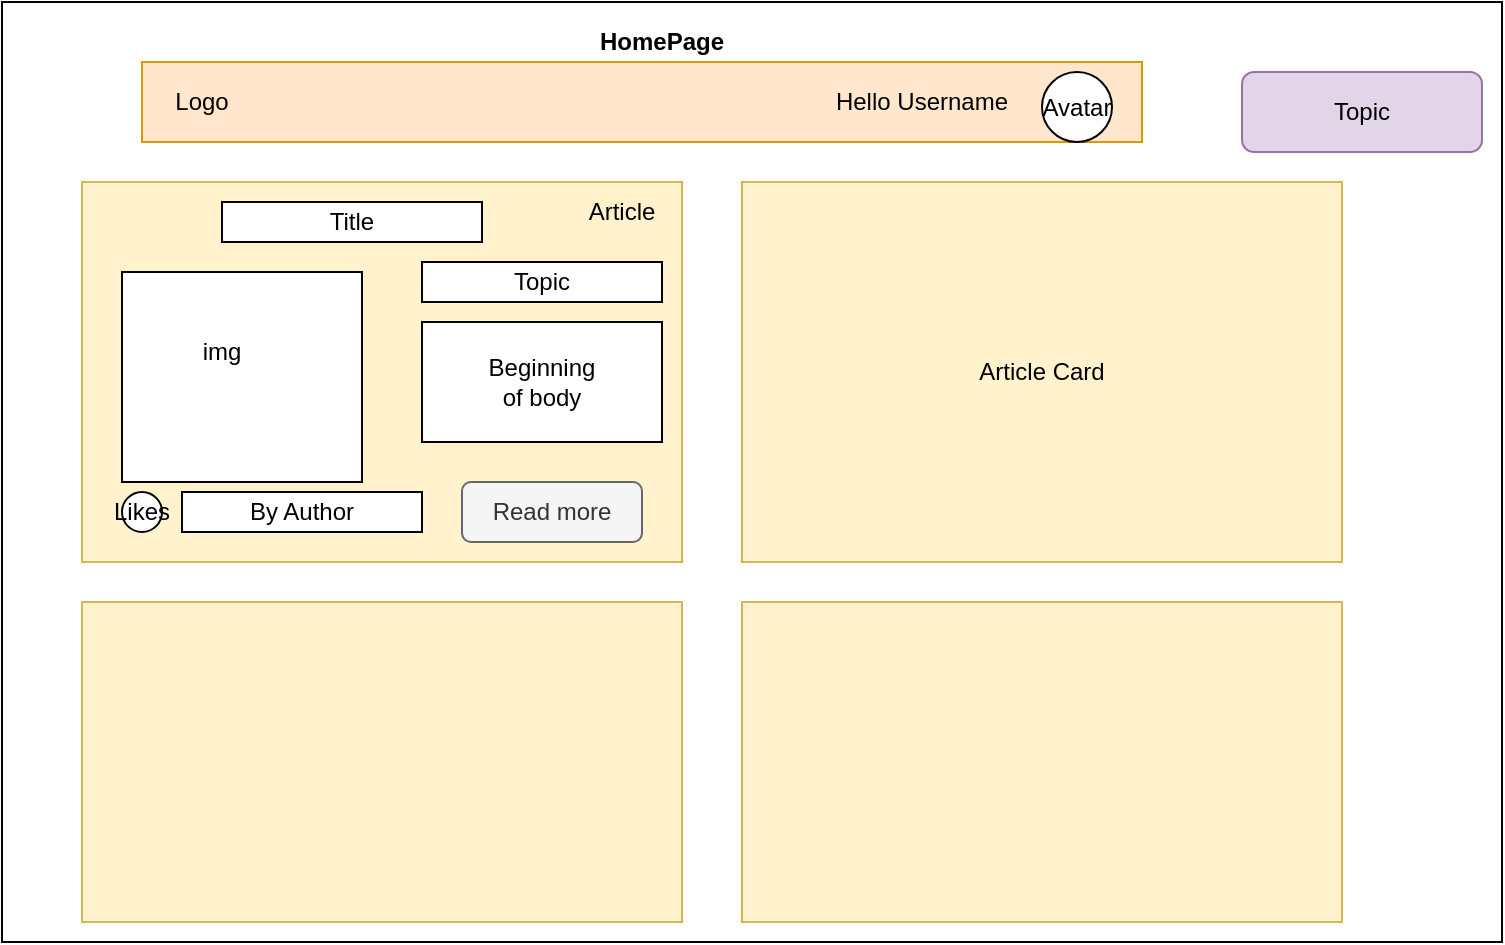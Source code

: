 <mxfile>
    <diagram id="8UOXYUNGShQn5F5PVO0C" name="HomePage">
        <mxGraphModel dx="740" dy="494" grid="1" gridSize="10" guides="1" tooltips="1" connect="1" arrows="1" fold="1" page="1" pageScale="1" pageWidth="827" pageHeight="1169" math="0" shadow="0">
            <root>
                <mxCell id="0"/>
                <mxCell id="1" parent="0"/>
                <mxCell id="uUE5JJlgW-4ZyO-0zUKn-2" value="" style="rounded=0;whiteSpace=wrap;html=1;" vertex="1" parent="1">
                    <mxGeometry x="30" y="40" width="750" height="470" as="geometry"/>
                </mxCell>
                <mxCell id="MR5lx4OFCds-nwXaXjjK-2" value="HomePage" style="text;strokeColor=none;align=center;fillColor=none;html=1;verticalAlign=middle;whiteSpace=wrap;rounded=0;fontStyle=1" vertex="1" parent="1">
                    <mxGeometry x="270" y="40" width="180" height="40" as="geometry"/>
                </mxCell>
                <mxCell id="MR5lx4OFCds-nwXaXjjK-3" value="" style="rounded=0;whiteSpace=wrap;html=1;fillColor=#fff2cc;strokeColor=#d6b656;" vertex="1" parent="1">
                    <mxGeometry x="70" y="130" width="300" height="190" as="geometry"/>
                </mxCell>
                <mxCell id="MR5lx4OFCds-nwXaXjjK-4" value="Article" style="text;strokeColor=none;align=center;fillColor=none;html=1;verticalAlign=middle;whiteSpace=wrap;rounded=0;" vertex="1" parent="1">
                    <mxGeometry x="310" y="130" width="60" height="30" as="geometry"/>
                </mxCell>
                <mxCell id="MR5lx4OFCds-nwXaXjjK-5" value="" style="rounded=0;whiteSpace=wrap;html=1;" vertex="1" parent="1">
                    <mxGeometry x="90" y="175" width="120" height="105" as="geometry"/>
                </mxCell>
                <mxCell id="MR5lx4OFCds-nwXaXjjK-7" value="Title" style="rounded=0;whiteSpace=wrap;html=1;" vertex="1" parent="1">
                    <mxGeometry x="140" y="140" width="130" height="20" as="geometry"/>
                </mxCell>
                <mxCell id="MR5lx4OFCds-nwXaXjjK-8" value="" style="rounded=0;whiteSpace=wrap;html=1;" vertex="1" parent="1">
                    <mxGeometry x="240" y="170" width="120" height="20" as="geometry"/>
                </mxCell>
                <mxCell id="MR5lx4OFCds-nwXaXjjK-9" value="Topic" style="text;strokeColor=none;align=center;fillColor=none;html=1;verticalAlign=middle;whiteSpace=wrap;rounded=0;" vertex="1" parent="1">
                    <mxGeometry x="270" y="165" width="60" height="30" as="geometry"/>
                </mxCell>
                <mxCell id="MR5lx4OFCds-nwXaXjjK-10" value="" style="rounded=0;whiteSpace=wrap;html=1;" vertex="1" parent="1">
                    <mxGeometry x="240" y="200" width="120" height="60" as="geometry"/>
                </mxCell>
                <mxCell id="MR5lx4OFCds-nwXaXjjK-11" value="Beginning of body" style="text;strokeColor=none;align=center;fillColor=none;html=1;verticalAlign=middle;whiteSpace=wrap;rounded=0;" vertex="1" parent="1">
                    <mxGeometry x="270" y="215" width="60" height="30" as="geometry"/>
                </mxCell>
                <mxCell id="MR5lx4OFCds-nwXaXjjK-12" value="By Author" style="rounded=0;whiteSpace=wrap;html=1;" vertex="1" parent="1">
                    <mxGeometry x="120" y="285" width="120" height="20" as="geometry"/>
                </mxCell>
                <mxCell id="MR5lx4OFCds-nwXaXjjK-14" value="img" style="text;strokeColor=none;align=center;fillColor=none;html=1;verticalAlign=middle;whiteSpace=wrap;rounded=0;" vertex="1" parent="1">
                    <mxGeometry x="110" y="200" width="60" height="30" as="geometry"/>
                </mxCell>
                <mxCell id="MR5lx4OFCds-nwXaXjjK-15" value="" style="ellipse;whiteSpace=wrap;html=1;aspect=fixed;" vertex="1" parent="1">
                    <mxGeometry x="90" y="285" width="20" height="20" as="geometry"/>
                </mxCell>
                <mxCell id="MR5lx4OFCds-nwXaXjjK-16" value="Likes" style="text;strokeColor=none;align=center;fillColor=none;html=1;verticalAlign=middle;whiteSpace=wrap;rounded=0;" vertex="1" parent="1">
                    <mxGeometry x="70" y="280" width="60" height="30" as="geometry"/>
                </mxCell>
                <mxCell id="MR5lx4OFCds-nwXaXjjK-21" value="" style="rounded=0;whiteSpace=wrap;html=1;fillColor=#ffe6cc;strokeColor=#d79b00;" vertex="1" parent="1">
                    <mxGeometry x="100" y="70" width="500" height="40" as="geometry"/>
                </mxCell>
                <mxCell id="MR5lx4OFCds-nwXaXjjK-22" value="Logo" style="text;strokeColor=none;align=center;fillColor=none;html=1;verticalAlign=middle;whiteSpace=wrap;rounded=0;" vertex="1" parent="1">
                    <mxGeometry x="100" y="75" width="60" height="30" as="geometry"/>
                </mxCell>
                <mxCell id="MR5lx4OFCds-nwXaXjjK-23" value="Hello Username" style="text;strokeColor=none;align=center;fillColor=none;html=1;verticalAlign=middle;whiteSpace=wrap;rounded=0;" vertex="1" parent="1">
                    <mxGeometry x="440" y="75" width="100" height="30" as="geometry"/>
                </mxCell>
                <mxCell id="MR5lx4OFCds-nwXaXjjK-24" value="Avatar" style="ellipse;whiteSpace=wrap;html=1;aspect=fixed;" vertex="1" parent="1">
                    <mxGeometry x="550" y="75" width="35" height="35" as="geometry"/>
                </mxCell>
                <mxCell id="MR5lx4OFCds-nwXaXjjK-26" value="Article Card" style="rounded=0;whiteSpace=wrap;html=1;fillColor=#fff2cc;strokeColor=#d6b656;" vertex="1" parent="1">
                    <mxGeometry x="400" y="130" width="300" height="190" as="geometry"/>
                </mxCell>
                <mxCell id="MR5lx4OFCds-nwXaXjjK-27" value="" style="rounded=0;whiteSpace=wrap;html=1;fillColor=#fff2cc;strokeColor=#d6b656;" vertex="1" parent="1">
                    <mxGeometry x="70" y="340" width="300" height="160" as="geometry"/>
                </mxCell>
                <mxCell id="MR5lx4OFCds-nwXaXjjK-28" value="" style="rounded=0;whiteSpace=wrap;html=1;fillColor=#fff2cc;strokeColor=#d6b656;" vertex="1" parent="1">
                    <mxGeometry x="400" y="340" width="300" height="160" as="geometry"/>
                </mxCell>
                <mxCell id="6ii0aDlblkRQ85uHjoCQ-1" value="Read more" style="rounded=1;whiteSpace=wrap;html=1;fillColor=#f5f5f5;fontColor=#333333;strokeColor=#666666;" vertex="1" parent="1">
                    <mxGeometry x="260" y="280" width="90" height="30" as="geometry"/>
                </mxCell>
                <mxCell id="qBpq-GOguisL4oeNRYpV-1" value="Topic" style="rounded=1;whiteSpace=wrap;html=1;fillColor=#e1d5e7;strokeColor=#9673a6;" vertex="1" parent="1">
                    <mxGeometry x="650" y="75" width="120" height="40" as="geometry"/>
                </mxCell>
            </root>
        </mxGraphModel>
    </diagram>
    <diagram id="mjdlyuhSgrOu2dqYLLQZ" name="ArticlePage">
        <mxGraphModel dx="740" dy="494" grid="1" gridSize="10" guides="1" tooltips="1" connect="1" arrows="1" fold="1" page="1" pageScale="1" pageWidth="827" pageHeight="1169" math="0" shadow="0">
            <root>
                <mxCell id="0"/>
                <mxCell id="1" parent="0"/>
                <mxCell id="IMtktbWZyejJcKF7y1U7-2" value="" style="rounded=0;whiteSpace=wrap;html=1;" vertex="1" parent="1">
                    <mxGeometry x="50" y="80" width="650" height="460" as="geometry"/>
                </mxCell>
                <mxCell id="IMtktbWZyejJcKF7y1U7-3" value="" style="rounded=0;whiteSpace=wrap;html=1;fillColor=#ffe6cc;strokeColor=#d79b00;" vertex="1" parent="1">
                    <mxGeometry x="90" y="110" width="570" height="40" as="geometry"/>
                </mxCell>
                <mxCell id="VNMf0DFd1eAJipuaqKd8-1" value="ArticlePage" style="text;strokeColor=none;align=center;fillColor=none;html=1;verticalAlign=middle;whiteSpace=wrap;rounded=0;fontStyle=1" vertex="1" parent="1">
                    <mxGeometry x="330" y="80" width="60" height="30" as="geometry"/>
                </mxCell>
                <mxCell id="VNMf0DFd1eAJipuaqKd8-2" value="Logo" style="text;strokeColor=none;align=center;fillColor=none;html=1;verticalAlign=middle;whiteSpace=wrap;rounded=0;" vertex="1" parent="1">
                    <mxGeometry x="90" y="115" width="60" height="30" as="geometry"/>
                </mxCell>
                <mxCell id="VNMf0DFd1eAJipuaqKd8-3" value="Hello UserName" style="text;align=center;html=1;verticalAlign=middle;whiteSpace=wrap;rounded=0;" vertex="1" parent="1">
                    <mxGeometry x="500" y="115" width="110" height="30" as="geometry"/>
                </mxCell>
                <mxCell id="SiQM7hHgy7Rx91xLfZuD-1" value="" style="rounded=0;whiteSpace=wrap;html=1;fillColor=#fff2cc;strokeColor=#d6b656;" vertex="1" parent="1">
                    <mxGeometry x="105" y="160" width="535" height="370" as="geometry"/>
                </mxCell>
                <mxCell id="SiQM7hHgy7Rx91xLfZuD-2" value="Title" style="text;strokeColor=none;align=center;fillColor=none;html=1;verticalAlign=middle;whiteSpace=wrap;rounded=0;fontStyle=1" vertex="1" parent="1">
                    <mxGeometry x="320" y="170" width="100" height="30" as="geometry"/>
                </mxCell>
                <mxCell id="SiQM7hHgy7Rx91xLfZuD-3" value="" style="rounded=0;whiteSpace=wrap;html=1;" vertex="1" parent="1">
                    <mxGeometry x="160" y="200" width="160" height="90" as="geometry"/>
                </mxCell>
                <mxCell id="SiQM7hHgy7Rx91xLfZuD-4" value="Img" style="text;strokeColor=none;align=center;fillColor=none;html=1;verticalAlign=middle;whiteSpace=wrap;rounded=0;" vertex="1" parent="1">
                    <mxGeometry x="200" y="220" width="60" height="30" as="geometry"/>
                </mxCell>
                <mxCell id="SiQM7hHgy7Rx91xLfZuD-5" value="Topic" style="text;strokeColor=none;align=center;fillColor=none;html=1;verticalAlign=middle;whiteSpace=wrap;rounded=0;" vertex="1" parent="1">
                    <mxGeometry x="390" y="200" width="100" height="30" as="geometry"/>
                </mxCell>
                <mxCell id="SiQM7hHgy7Rx91xLfZuD-6" value="Author" style="text;strokeColor=none;align=center;fillColor=none;html=1;verticalAlign=middle;whiteSpace=wrap;rounded=0;" vertex="1" parent="1">
                    <mxGeometry x="414" y="220" width="60" height="30" as="geometry"/>
                </mxCell>
                <mxCell id="SiQM7hHgy7Rx91xLfZuD-7" value="Created at" style="text;strokeColor=none;align=center;fillColor=none;html=1;verticalAlign=middle;whiteSpace=wrap;rounded=0;" vertex="1" parent="1">
                    <mxGeometry x="414" y="250" width="60" height="30" as="geometry"/>
                </mxCell>
                <mxCell id="SiQM7hHgy7Rx91xLfZuD-9" value="" style="rounded=0;whiteSpace=wrap;html=1;" vertex="1" parent="1">
                    <mxGeometry x="160" y="300" width="430" height="140" as="geometry"/>
                </mxCell>
                <mxCell id="SiQM7hHgy7Rx91xLfZuD-10" value="Body" style="text;strokeColor=none;align=center;fillColor=none;html=1;verticalAlign=middle;whiteSpace=wrap;rounded=0;" vertex="1" parent="1">
                    <mxGeometry x="330" y="350" width="60" height="30" as="geometry"/>
                </mxCell>
                <mxCell id="z-dRZaWc9e4qE3WluBcY-1" value="" style="rounded=1;whiteSpace=wrap;html=1;fillColor=#f5f5f5;strokeColor=#666666;fontColor=#333333;" vertex="1" parent="1">
                    <mxGeometry x="290" y="460" width="160" height="40" as="geometry"/>
                </mxCell>
                <mxCell id="z-dRZaWc9e4qE3WluBcY-2" value="Comment here" style="text;html=1;align=center;verticalAlign=middle;whiteSpace=wrap;rounded=0;" vertex="1" parent="1">
                    <mxGeometry x="327.5" y="465" width="90" height="30" as="geometry"/>
                </mxCell>
                <mxCell id="i-agJsrF-YdKA_HTxRyC-1" value="Avatar" style="ellipse;whiteSpace=wrap;html=1;aspect=fixed;" vertex="1" parent="1">
                    <mxGeometry x="620" y="115" width="35" height="35" as="geometry"/>
                </mxCell>
                <mxCell id="jbgIY3UEhPEeUOWM3OWt-1" value="Likes" style="ellipse;whiteSpace=wrap;html=1;aspect=fixed;" vertex="1" parent="1">
                    <mxGeometry x="160" y="450" width="40" height="40" as="geometry"/>
                </mxCell>
            </root>
        </mxGraphModel>
    </diagram>
    <diagram id="KEJzRScnW-QPipatxaSB" name="Comments">
        <mxGraphModel dx="740" dy="494" grid="1" gridSize="10" guides="1" tooltips="1" connect="1" arrows="1" fold="1" page="1" pageScale="1" pageWidth="827" pageHeight="1169" math="0" shadow="0">
            <root>
                <mxCell id="0"/>
                <mxCell id="1" parent="0"/>
                <mxCell id="aG2ylS2wnXqwGDIuWcOW-1" value="" style="rounded=0;whiteSpace=wrap;html=1;fillColor=#fff2cc;strokeColor=#d6b656;" vertex="1" parent="1">
                    <mxGeometry x="20" y="10" width="730" height="480" as="geometry"/>
                </mxCell>
                <mxCell id="aG2ylS2wnXqwGDIuWcOW-2" value="CommentsPage" style="text;html=1;align=center;verticalAlign=middle;whiteSpace=wrap;rounded=0;fontStyle=1" vertex="1" parent="1">
                    <mxGeometry x="310" y="10" width="120" height="30" as="geometry"/>
                </mxCell>
                <mxCell id="Ek9GRP6qsRVpDP1iKHzr-1" value="" style="rounded=0;whiteSpace=wrap;html=1;" vertex="1" parent="1">
                    <mxGeometry x="110" y="100" width="350" height="60" as="geometry"/>
                </mxCell>
                <mxCell id="Ek9GRP6qsRVpDP1iKHzr-2" value="" style="rounded=0;whiteSpace=wrap;html=1;" vertex="1" parent="1">
                    <mxGeometry x="110" y="180" width="350" height="60" as="geometry"/>
                </mxCell>
                <mxCell id="Ek9GRP6qsRVpDP1iKHzr-3" value="" style="rounded=0;whiteSpace=wrap;html=1;" vertex="1" parent="1">
                    <mxGeometry x="110" y="260" width="350" height="60" as="geometry"/>
                </mxCell>
                <mxCell id="Ek9GRP6qsRVpDP1iKHzr-4" value="" style="rounded=0;whiteSpace=wrap;html=1;" vertex="1" parent="1">
                    <mxGeometry x="110" y="350" width="350" height="60" as="geometry"/>
                </mxCell>
                <mxCell id="Ek9GRP6qsRVpDP1iKHzr-5" value="Add comment" style="text;html=1;align=center;verticalAlign=middle;whiteSpace=wrap;rounded=0;" vertex="1" parent="1">
                    <mxGeometry x="290" y="365" width="110" height="30" as="geometry"/>
                </mxCell>
                <mxCell id="Ek9GRP6qsRVpDP1iKHzr-6" value="Type your comment" style="text;html=1;align=center;verticalAlign=middle;whiteSpace=wrap;rounded=0;" vertex="1" parent="1">
                    <mxGeometry x="110" y="350" width="120" height="30" as="geometry"/>
                </mxCell>
                <mxCell id="OxWzPHShqHlyGg77BUYE-1" value="Comment" style="text;html=1;align=center;verticalAlign=middle;whiteSpace=wrap;rounded=0;" vertex="1" parent="1">
                    <mxGeometry x="315" y="115" width="60" height="30" as="geometry"/>
                </mxCell>
                <mxCell id="OxWzPHShqHlyGg77BUYE-2" value="Comment" style="text;html=1;align=center;verticalAlign=middle;whiteSpace=wrap;rounded=0;" vertex="1" parent="1">
                    <mxGeometry x="315" y="195" width="60" height="30" as="geometry"/>
                </mxCell>
                <mxCell id="OxWzPHShqHlyGg77BUYE-3" value="Comment" style="text;html=1;align=center;verticalAlign=middle;whiteSpace=wrap;rounded=0;" vertex="1" parent="1">
                    <mxGeometry x="325" y="275" width="60" height="30" as="geometry"/>
                </mxCell>
                <mxCell id="OxWzPHShqHlyGg77BUYE-5" value="Author" style="text;html=1;align=center;verticalAlign=middle;whiteSpace=wrap;rounded=0;fillColor=#e1d5e7;strokeColor=#9673a6;" vertex="1" parent="1">
                    <mxGeometry x="120" y="110" width="60" height="30" as="geometry"/>
                </mxCell>
                <mxCell id="OxWzPHShqHlyGg77BUYE-6" value="Author" style="text;html=1;align=center;verticalAlign=middle;whiteSpace=wrap;rounded=0;fillColor=#e1d5e7;strokeColor=#9673a6;" vertex="1" parent="1">
                    <mxGeometry x="120" y="190" width="60" height="30" as="geometry"/>
                </mxCell>
                <mxCell id="OxWzPHShqHlyGg77BUYE-7" value="Author" style="text;html=1;align=center;verticalAlign=middle;whiteSpace=wrap;rounded=0;fillColor=#e1d5e7;strokeColor=#9673a6;" vertex="1" parent="1">
                    <mxGeometry x="120" y="270" width="60" height="30" as="geometry"/>
                </mxCell>
                <mxCell id="_JDsTvYFZ8UblduyL-3_-1" value="" style="ellipse;whiteSpace=wrap;html=1;aspect=fixed;" vertex="1" parent="1">
                    <mxGeometry x="50" y="105" width="50" height="50" as="geometry"/>
                </mxCell>
                <mxCell id="_JDsTvYFZ8UblduyL-3_-2" value="Avatar" style="text;html=1;align=center;verticalAlign=middle;whiteSpace=wrap;rounded=0;" vertex="1" parent="1">
                    <mxGeometry x="45" y="115" width="60" height="30" as="geometry"/>
                </mxCell>
                <mxCell id="_JDsTvYFZ8UblduyL-3_-4" value="" style="ellipse;whiteSpace=wrap;html=1;aspect=fixed;" vertex="1" parent="1">
                    <mxGeometry x="50" y="180" width="50" height="50" as="geometry"/>
                </mxCell>
                <mxCell id="_JDsTvYFZ8UblduyL-3_-5" value="" style="ellipse;whiteSpace=wrap;html=1;aspect=fixed;" vertex="1" parent="1">
                    <mxGeometry x="50" y="265" width="50" height="50" as="geometry"/>
                </mxCell>
                <mxCell id="_JDsTvYFZ8UblduyL-3_-6" value="" style="ellipse;whiteSpace=wrap;html=1;aspect=fixed;" vertex="1" parent="1">
                    <mxGeometry x="50" y="355" width="50" height="50" as="geometry"/>
                </mxCell>
                <mxCell id="_JDsTvYFZ8UblduyL-3_-7" value="Avatar" style="text;html=1;align=center;verticalAlign=middle;whiteSpace=wrap;rounded=0;" vertex="1" parent="1">
                    <mxGeometry x="45" y="190" width="60" height="30" as="geometry"/>
                </mxCell>
                <mxCell id="_JDsTvYFZ8UblduyL-3_-8" value="Avatar" style="text;html=1;align=center;verticalAlign=middle;whiteSpace=wrap;rounded=0;" vertex="1" parent="1">
                    <mxGeometry x="45" y="275" width="60" height="30" as="geometry"/>
                </mxCell>
                <mxCell id="_JDsTvYFZ8UblduyL-3_-9" value="Avatar" style="text;html=1;align=center;verticalAlign=middle;whiteSpace=wrap;rounded=0;" vertex="1" parent="1">
                    <mxGeometry x="45" y="365" width="60" height="30" as="geometry"/>
                </mxCell>
                <mxCell id="_JDsTvYFZ8UblduyL-3_-10" value="Edit&amp;nbsp;&lt;div&gt;Delete&lt;/div&gt;" style="text;html=1;align=center;verticalAlign=middle;whiteSpace=wrap;rounded=0;" vertex="1" parent="1">
                    <mxGeometry x="560" y="105" width="90" height="40" as="geometry"/>
                </mxCell>
                <mxCell id="_JDsTvYFZ8UblduyL-3_-11" value="" style="ellipse;whiteSpace=wrap;html=1;aspect=fixed;" vertex="1" parent="1">
                    <mxGeometry x="480" y="112.5" width="35" height="35" as="geometry"/>
                </mxCell>
                <mxCell id="_JDsTvYFZ8UblduyL-3_-12" value="" style="ellipse;whiteSpace=wrap;html=1;aspect=fixed;" vertex="1" parent="1">
                    <mxGeometry x="480" y="192.5" width="35" height="35" as="geometry"/>
                </mxCell>
                <mxCell id="_JDsTvYFZ8UblduyL-3_-13" value="" style="ellipse;whiteSpace=wrap;html=1;aspect=fixed;" vertex="1" parent="1">
                    <mxGeometry x="490" y="270" width="35" height="35" as="geometry"/>
                </mxCell>
                <mxCell id="_JDsTvYFZ8UblduyL-3_-14" value="Votes" style="text;html=1;align=center;verticalAlign=middle;whiteSpace=wrap;rounded=0;" vertex="1" parent="1">
                    <mxGeometry x="467.5" y="115" width="60" height="30" as="geometry"/>
                </mxCell>
                <mxCell id="_JDsTvYFZ8UblduyL-3_-15" value="Edit&amp;nbsp;&lt;div&gt;Delete&lt;/div&gt;" style="text;html=1;align=center;verticalAlign=middle;whiteSpace=wrap;rounded=0;" vertex="1" parent="1">
                    <mxGeometry x="560" y="192.5" width="90" height="40" as="geometry"/>
                </mxCell>
                <mxCell id="_JDsTvYFZ8UblduyL-3_-16" value="Edit&amp;nbsp;&lt;div&gt;Delete&lt;/div&gt;" style="text;html=1;align=center;verticalAlign=middle;whiteSpace=wrap;rounded=0;" vertex="1" parent="1">
                    <mxGeometry x="570" y="267.5" width="90" height="40" as="geometry"/>
                </mxCell>
                <mxCell id="P3OZo9NlF6t7jU952pXR-3" value="" style="rounded=0;whiteSpace=wrap;html=1;fillColor=#f8cecc;strokeColor=#b85450;" vertex="1" parent="1">
                    <mxGeometry x="110" y="40" width="470" height="40" as="geometry"/>
                </mxCell>
                <mxCell id="P3OZo9NlF6t7jU952pXR-4" value="Hello Username" style="text;html=1;align=center;verticalAlign=middle;whiteSpace=wrap;rounded=0;" vertex="1" parent="1">
                    <mxGeometry x="430" y="45" width="97.5" height="30" as="geometry"/>
                </mxCell>
                <mxCell id="P3OZo9NlF6t7jU952pXR-5" value="Logo" style="text;html=1;align=center;verticalAlign=middle;whiteSpace=wrap;rounded=0;" vertex="1" parent="1">
                    <mxGeometry x="110" y="45" width="60" height="30" as="geometry"/>
                </mxCell>
                <mxCell id="P3OZo9NlF6t7jU952pXR-6" value="" style="ellipse;whiteSpace=wrap;html=1;aspect=fixed;" vertex="1" parent="1">
                    <mxGeometry x="540" y="45" width="30" height="30" as="geometry"/>
                </mxCell>
            </root>
        </mxGraphModel>
    </diagram>
    <diagram id="Qeam_kUDJYz9iH5woLcA" name="LoginPage">
        <mxGraphModel dx="740" dy="494" grid="1" gridSize="10" guides="1" tooltips="1" connect="1" arrows="1" fold="1" page="1" pageScale="1" pageWidth="827" pageHeight="1169" math="0" shadow="0">
            <root>
                <mxCell id="0"/>
                <mxCell id="1" parent="0"/>
                <mxCell id="QxCqRy4zUBSdg9-466Q9-6" value="" style="rounded=0;whiteSpace=wrap;html=1;" vertex="1" parent="1">
                    <mxGeometry x="50" y="40" width="660" height="400" as="geometry"/>
                </mxCell>
                <mxCell id="QxCqRy4zUBSdg9-466Q9-7" value="LoginPage" style="text;strokeColor=none;align=center;fillColor=none;html=1;verticalAlign=middle;whiteSpace=wrap;rounded=0;fontStyle=1" vertex="1" parent="1">
                    <mxGeometry x="335" y="60" width="90" height="30" as="geometry"/>
                </mxCell>
                <mxCell id="QxCqRy4zUBSdg9-466Q9-14" value="UserName" style="text;strokeColor=none;align=center;fillColor=none;html=1;verticalAlign=middle;whiteSpace=wrap;rounded=0;" vertex="1" parent="1">
                    <mxGeometry x="250" y="140" width="60" height="30" as="geometry"/>
                </mxCell>
                <mxCell id="QxCqRy4zUBSdg9-466Q9-15" value="" style="rounded=0;whiteSpace=wrap;html=1;fillColor=#d5e8d4;strokeColor=#82b366;" vertex="1" parent="1">
                    <mxGeometry x="295" y="180" width="170" height="50" as="geometry"/>
                </mxCell>
                <mxCell id="QxCqRy4zUBSdg9-466Q9-16" value="Sign in" style="text;strokeColor=none;align=center;fillColor=none;html=1;verticalAlign=middle;whiteSpace=wrap;rounded=0;" vertex="1" parent="1">
                    <mxGeometry x="350" y="190" width="60" height="30" as="geometry"/>
                </mxCell>
                <mxCell id="QxCqRy4zUBSdg9-466Q9-17" value="UserName" style="text;strokeColor=none;align=center;fillColor=none;html=1;verticalAlign=middle;whiteSpace=wrap;rounded=0;" vertex="1" parent="1">
                    <mxGeometry x="240" y="280" width="60" height="30" as="geometry"/>
                </mxCell>
                <mxCell id="QxCqRy4zUBSdg9-466Q9-18" value="Avatar url" style="text;strokeColor=none;align=center;fillColor=none;html=1;verticalAlign=middle;whiteSpace=wrap;rounded=0;" vertex="1" parent="1">
                    <mxGeometry x="235" y="310" width="60" height="30" as="geometry"/>
                </mxCell>
                <mxCell id="QxCqRy4zUBSdg9-466Q9-19" value="" style="rounded=0;whiteSpace=wrap;html=1;fillColor=#d5e8d4;strokeColor=#82b366;" vertex="1" parent="1">
                    <mxGeometry x="300" y="360" width="170" height="50" as="geometry"/>
                </mxCell>
                <mxCell id="QxCqRy4zUBSdg9-466Q9-20" value="Sign up" style="text;strokeColor=none;align=center;fillColor=none;html=1;verticalAlign=middle;whiteSpace=wrap;rounded=0;" vertex="1" parent="1">
                    <mxGeometry x="350" y="370" width="60" height="30" as="geometry"/>
                </mxCell>
            </root>
        </mxGraphModel>
    </diagram>
    <diagram id="cj5MijWOOo011oMtF8sh" name="UserPage">
        <mxGraphModel dx="740" dy="494" grid="1" gridSize="10" guides="1" tooltips="1" connect="1" arrows="1" fold="1" page="1" pageScale="1" pageWidth="827" pageHeight="1169" math="0" shadow="0">
            <root>
                <mxCell id="0"/>
                <mxCell id="1" parent="0"/>
                <mxCell id="0IlpH4ISbPZzhxJXrcIz-1" value="" style="rounded=0;whiteSpace=wrap;html=1;" vertex="1" parent="1">
                    <mxGeometry x="40" y="30" width="680" height="460" as="geometry"/>
                </mxCell>
                <mxCell id="0IlpH4ISbPZzhxJXrcIz-2" value="UserPage" style="text;strokeColor=none;align=center;fillColor=none;html=1;verticalAlign=middle;whiteSpace=wrap;rounded=0;fontStyle=1" vertex="1" parent="1">
                    <mxGeometry x="330" y="60" width="60" height="30" as="geometry"/>
                </mxCell>
                <mxCell id="0IlpH4ISbPZzhxJXrcIz-3" value="Welcome Username" style="text;strokeColor=none;align=center;fillColor=none;html=1;verticalAlign=middle;whiteSpace=wrap;rounded=0;" vertex="1" parent="1">
                    <mxGeometry x="275" y="100" width="170" height="30" as="geometry"/>
                </mxCell>
                <mxCell id="0IlpH4ISbPZzhxJXrcIz-4" value="" style="ellipse;whiteSpace=wrap;html=1;aspect=fixed;fillColor=#fff2cc;strokeColor=#d6b656;" vertex="1" parent="1">
                    <mxGeometry x="285" y="160" width="150" height="150" as="geometry"/>
                </mxCell>
                <mxCell id="0IlpH4ISbPZzhxJXrcIz-5" value="User img" style="text;strokeColor=none;align=center;fillColor=none;html=1;verticalAlign=middle;whiteSpace=wrap;rounded=0;" vertex="1" parent="1">
                    <mxGeometry x="330" y="220" width="60" height="30" as="geometry"/>
                </mxCell>
                <mxCell id="0IlpH4ISbPZzhxJXrcIz-6" value="Log out" style="text;strokeColor=none;align=center;fillColor=none;html=1;verticalAlign=middle;whiteSpace=wrap;rounded=0;" vertex="1" parent="1">
                    <mxGeometry x="330" y="340" width="60" height="30" as="geometry"/>
                </mxCell>
                <mxCell id="0IlpH4ISbPZzhxJXrcIz-14" value="" style="rounded=1;whiteSpace=wrap;html=1;fillColor=#e1d5e7;strokeColor=#9673a6;" vertex="1" parent="1">
                    <mxGeometry x="370" y="410" width="100" height="40" as="geometry"/>
                </mxCell>
                <mxCell id="0IlpH4ISbPZzhxJXrcIz-15" value="My articles" style="text;html=1;align=center;verticalAlign=middle;whiteSpace=wrap;rounded=0;" vertex="1" parent="1">
                    <mxGeometry x="390.5" y="412.5" width="60" height="30" as="geometry"/>
                </mxCell>
                <mxCell id="0IlpH4ISbPZzhxJXrcIz-16" value="" style="rounded=1;whiteSpace=wrap;html=1;fillColor=#e1d5e7;strokeColor=#9673a6;" vertex="1" parent="1">
                    <mxGeometry x="200" y="410" width="105" height="40" as="geometry"/>
                </mxCell>
                <mxCell id="0IlpH4ISbPZzhxJXrcIz-17" value="List articles" style="text;html=1;align=center;verticalAlign=middle;whiteSpace=wrap;rounded=0;" vertex="1" parent="1">
                    <mxGeometry x="207.5" y="415" width="90" height="30" as="geometry"/>
                </mxCell>
            </root>
        </mxGraphModel>
    </diagram>
    <diagram id="91xz-A87hB0NwbrXn5JO" name="App">
        <mxGraphModel dx="740" dy="494" grid="1" gridSize="10" guides="1" tooltips="1" connect="1" arrows="1" fold="1" page="1" pageScale="1" pageWidth="827" pageHeight="1169" math="0" shadow="0">
            <root>
                <mxCell id="0"/>
                <mxCell id="1" parent="0"/>
                <mxCell id="KJxIlO-KKQ_I0TLx2dmB-1" value="App" style="rounded=1;whiteSpace=wrap;html=1;fontStyle=1;fontSize=17;fillColor=#e6d0de;strokeColor=#996185;gradientColor=#d5739d;" vertex="1" parent="1">
                    <mxGeometry x="294" y="40" width="106" height="40" as="geometry"/>
                </mxCell>
                <mxCell id="yFyggPELPFM9o0MSjO4c-1" value="Nav Bar" style="rounded=1;whiteSpace=wrap;html=1;fontSize=17;fillColor=#e1d5e7;strokeColor=#9673a6;" vertex="1" parent="1">
                    <mxGeometry x="70" y="110" width="180" height="40" as="geometry"/>
                </mxCell>
                <mxCell id="yFyggPELPFM9o0MSjO4c-5" value="Logo = button to home page" style="ellipse;whiteSpace=wrap;html=1;fontSize=12;fillColor=#fff2cc;strokeColor=#d6b656;" vertex="1" parent="1">
                    <mxGeometry x="10" y="200" width="100" height="50" as="geometry"/>
                </mxCell>
                <mxCell id="yFyggPELPFM9o0MSjO4c-7" value="Hello&amp;nbsp;&lt;div&gt;User&lt;/div&gt;" style="ellipse;whiteSpace=wrap;html=1;fillColor=#fff2cc;strokeColor=#d6b656;" vertex="1" parent="1">
                    <mxGeometry x="90" y="255" width="75" height="45" as="geometry"/>
                </mxCell>
                <mxCell id="yFyggPELPFM9o0MSjO4c-8" value="Maine content" style="rounded=1;whiteSpace=wrap;html=1;fontStyle=0;fontSize=16;fillColor=#e1d5e7;strokeColor=#9673a6;" vertex="1" parent="1">
                    <mxGeometry x="400" y="130" width="230" height="50" as="geometry"/>
                </mxCell>
                <mxCell id="Y0281Ng38n5za7JXFMLo-1" value="Article List" style="rounded=1;whiteSpace=wrap;html=1;fontSize=14;fillColor=#e1d5e7;strokeColor=#9673a6;" vertex="1" parent="1">
                    <mxGeometry x="380" y="220" width="110" height="40" as="geometry"/>
                </mxCell>
                <mxCell id="Y0281Ng38n5za7JXFMLo-2" value="User State" style="rounded=1;whiteSpace=wrap;html=1;fillColor=#ffff88;strokeColor=#36393d;" vertex="1" parent="1">
                    <mxGeometry x="570" y="60" width="110" height="40" as="geometry"/>
                </mxCell>
                <mxCell id="3r7pFmmgpOySyg3D4yiX-1" value="Article&amp;nbsp;&lt;div&gt;Card&lt;/div&gt;" style="rounded=1;whiteSpace=wrap;html=1;fillColor=#e1d5e7;strokeColor=#9673a6;" vertex="1" parent="1">
                    <mxGeometry x="330" y="300" width="70" height="40" as="geometry"/>
                </mxCell>
                <mxCell id="MWwKwtIgoDvY-tiQCYxV-1" value="Post new Article" style="rounded=1;whiteSpace=wrap;html=1;fillColor=#e1d5e7;strokeColor=#9673a6;" vertex="1" parent="1">
                    <mxGeometry x="500" y="220" width="100" height="40" as="geometry"/>
                </mxCell>
                <mxCell id="MWwKwtIgoDvY-tiQCYxV-2" value="User Card" style="rounded=1;whiteSpace=wrap;html=1;fillColor=#e1d5e7;strokeColor=#9673a6;" vertex="1" parent="1">
                    <mxGeometry x="610" y="222.5" width="100" height="40" as="geometry"/>
                </mxCell>
                <mxCell id="MWwKwtIgoDvY-tiQCYxV-3" value="Login /signup form" style="ellipse;whiteSpace=wrap;html=1;fillColor=#ffcccc;strokeColor=#36393d;" vertex="1" parent="1">
                    <mxGeometry x="700" y="140" width="90" height="50" as="geometry"/>
                </mxCell>
                <mxCell id="MWwKwtIgoDvY-tiQCYxV-5" value="Select&amp;nbsp;&lt;div&gt;Category&lt;/div&gt;" style="rounded=1;whiteSpace=wrap;html=1;fillColor=#e1d5e7;strokeColor=#9673a6;" vertex="1" parent="1">
                    <mxGeometry x="420" y="300" width="70" height="40" as="geometry"/>
                </mxCell>
                <mxCell id="FvP6y2gTKdEmOZh9_Icd-1" value="List&amp;nbsp;&lt;div&gt;Articles&lt;/div&gt;" style="rounded=1;whiteSpace=wrap;html=1;fillColor=#e1d5e7;strokeColor=#9673a6;" vertex="1" parent="1">
                    <mxGeometry x="590" y="310" width="60" height="40" as="geometry"/>
                </mxCell>
                <mxCell id="FvP6y2gTKdEmOZh9_Icd-2" value="My&amp;nbsp;&lt;div&gt;Articles&lt;/div&gt;" style="rounded=1;whiteSpace=wrap;html=1;fillColor=#e1d5e7;strokeColor=#9673a6;" vertex="1" parent="1">
                    <mxGeometry x="670" y="310" width="60" height="40" as="geometry"/>
                </mxCell>
                <mxCell id="FvP6y2gTKdEmOZh9_Icd-4" value="Articles State =&lt;div&gt;&amp;nbsp;[{}, {}, {}]&lt;/div&gt;" style="rounded=1;whiteSpace=wrap;html=1;fillColor=#ffff88;strokeColor=#36393d;" vertex="1" parent="1">
                    <mxGeometry x="220" y="200" width="110" height="40" as="geometry"/>
                </mxCell>
                <mxCell id="5isrlYDs3FAbH6Ny08OU-1" value="Comments" style="rounded=1;whiteSpace=wrap;html=1;fillColor=#fff2cc;strokeColor=#d6b656;" vertex="1" parent="1">
                    <mxGeometry x="780" y="370" width="70" height="40" as="geometry"/>
                </mxCell>
                <mxCell id="_t-855f23bfYGo_OZpau-1" value="Comments State =&lt;div&gt;&amp;nbsp;[{}, {}, {}]&lt;/div&gt;" style="rounded=1;whiteSpace=wrap;html=1;fillColor=#ffff88;strokeColor=#36393d;" vertex="1" parent="1">
                    <mxGeometry x="880" y="300" width="110" height="40" as="geometry"/>
                </mxCell>
                <mxCell id="_t-855f23bfYGo_OZpau-3" value="" style="endArrow=classic;html=1;exitX=0.368;exitY=1.063;exitDx=0;exitDy=0;exitPerimeter=0;" edge="1" parent="1" source="KJxIlO-KKQ_I0TLx2dmB-1">
                    <mxGeometry width="50" height="50" relative="1" as="geometry">
                        <mxPoint x="129.5" y="75" as="sourcePoint"/>
                        <mxPoint x="220" y="100" as="targetPoint"/>
                    </mxGeometry>
                </mxCell>
                <mxCell id="_t-855f23bfYGo_OZpau-5" value="" style="endArrow=classic;html=1;exitX=0.575;exitY=1.013;exitDx=0;exitDy=0;exitPerimeter=0;" edge="1" parent="1" source="KJxIlO-KKQ_I0TLx2dmB-1">
                    <mxGeometry width="50" height="50" relative="1" as="geometry">
                        <mxPoint x="350" y="90" as="sourcePoint"/>
                        <mxPoint x="460" y="120" as="targetPoint"/>
                    </mxGeometry>
                </mxCell>
                <mxCell id="_t-855f23bfYGo_OZpau-6" value="" style="endArrow=classic;html=1;" edge="1" parent="1">
                    <mxGeometry width="50" height="50" relative="1" as="geometry">
                        <mxPoint x="130" y="160" as="sourcePoint"/>
                        <mxPoint x="80" y="190" as="targetPoint"/>
                    </mxGeometry>
                </mxCell>
                <mxCell id="_t-855f23bfYGo_OZpau-7" value="" style="endArrow=classic;html=1;" edge="1" parent="1">
                    <mxGeometry width="50" height="50" relative="1" as="geometry">
                        <mxPoint x="140" y="160" as="sourcePoint"/>
                        <mxPoint x="140" y="240" as="targetPoint"/>
                    </mxGeometry>
                </mxCell>
                <mxCell id="_t-855f23bfYGo_OZpau-11" value="" style="endArrow=classic;startArrow=classic;html=1;" edge="1" parent="1">
                    <mxGeometry width="50" height="50" relative="1" as="geometry">
                        <mxPoint x="560" y="80" as="sourcePoint"/>
                        <mxPoint x="410" y="70" as="targetPoint"/>
                    </mxGeometry>
                </mxCell>
                <mxCell id="_t-855f23bfYGo_OZpau-13" value="" style="endArrow=classic;html=1;entryX=0.364;entryY=0;entryDx=0;entryDy=0;entryPerimeter=0;exitX=0.209;exitY=0.99;exitDx=0;exitDy=0;exitPerimeter=0;" edge="1" parent="1" source="yFyggPELPFM9o0MSjO4c-8" target="Y0281Ng38n5za7JXFMLo-1">
                    <mxGeometry width="50" height="50" relative="1" as="geometry">
                        <mxPoint x="440" y="190" as="sourcePoint"/>
                        <mxPoint x="430" y="270" as="targetPoint"/>
                    </mxGeometry>
                </mxCell>
                <mxCell id="_t-855f23bfYGo_OZpau-16" value="" style="endArrow=classic;html=1;exitX=0.561;exitY=1.05;exitDx=0;exitDy=0;exitPerimeter=0;entryX=0.43;entryY=-0.037;entryDx=0;entryDy=0;entryPerimeter=0;" edge="1" parent="1" source="yFyggPELPFM9o0MSjO4c-8" target="MWwKwtIgoDvY-tiQCYxV-1">
                    <mxGeometry width="50" height="50" relative="1" as="geometry">
                        <mxPoint x="380" y="320" as="sourcePoint"/>
                        <mxPoint x="430" y="270" as="targetPoint"/>
                    </mxGeometry>
                </mxCell>
                <mxCell id="_t-855f23bfYGo_OZpau-17" value="" style="endArrow=classic;html=1;exitX=0.8;exitY=1.09;exitDx=0;exitDy=0;exitPerimeter=0;" edge="1" parent="1" source="yFyggPELPFM9o0MSjO4c-8">
                    <mxGeometry width="50" height="50" relative="1" as="geometry">
                        <mxPoint x="380" y="320" as="sourcePoint"/>
                        <mxPoint x="640" y="220" as="targetPoint"/>
                    </mxGeometry>
                </mxCell>
                <mxCell id="_t-855f23bfYGo_OZpau-18" value="" style="endArrow=classic;html=1;exitX=1;exitY=0.5;exitDx=0;exitDy=0;" edge="1" parent="1" source="yFyggPELPFM9o0MSjO4c-8" target="MWwKwtIgoDvY-tiQCYxV-3">
                    <mxGeometry width="50" height="50" relative="1" as="geometry">
                        <mxPoint x="380" y="320" as="sourcePoint"/>
                        <mxPoint x="430" y="270" as="targetPoint"/>
                    </mxGeometry>
                </mxCell>
                <mxCell id="_t-855f23bfYGo_OZpau-22" value="" style="endArrow=classic;startArrow=classic;html=1;exitX=1;exitY=0.75;exitDx=0;exitDy=0;" edge="1" parent="1" source="FvP6y2gTKdEmOZh9_Icd-4">
                    <mxGeometry width="50" height="50" relative="1" as="geometry">
                        <mxPoint x="380" y="320" as="sourcePoint"/>
                        <mxPoint x="380" y="250" as="targetPoint"/>
                    </mxGeometry>
                </mxCell>
                <mxCell id="9qCHNiqACKXGyQlyvrWq-1" value="/articles/:article_id" style="text;html=1;align=center;verticalAlign=middle;whiteSpace=wrap;rounded=0;" vertex="1" parent="1">
                    <mxGeometry x="810" y="192.5" width="60" height="30" as="geometry"/>
                </mxCell>
                <mxCell id="9qCHNiqACKXGyQlyvrWq-3" value="/articles" style="text;html=1;align=center;verticalAlign=middle;whiteSpace=wrap;rounded=0;" vertex="1" parent="1">
                    <mxGeometry x="361" y="180" width="60" height="30" as="geometry"/>
                </mxCell>
                <mxCell id="9qCHNiqACKXGyQlyvrWq-4" value="/articles/:article_id/comments" style="text;html=1;align=center;verticalAlign=middle;whiteSpace=wrap;rounded=0;" vertex="1" parent="1">
                    <mxGeometry x="810" y="340" width="60" height="30" as="geometry"/>
                </mxCell>
                <mxCell id="eWpir0qM_0-5MmPVVAet-1" value="Child" style="text;html=1;align=center;verticalAlign=middle;whiteSpace=wrap;rounded=0;" vertex="1" parent="1">
                    <mxGeometry x="850" y="380" width="60" height="30" as="geometry"/>
                </mxCell>
                <mxCell id="eWpir0qM_0-5MmPVVAet-2" value="" style="endArrow=classic;html=1;exitX=1;exitY=1;exitDx=0;exitDy=0;entryX=0;entryY=0;entryDx=0;entryDy=0;" edge="1" parent="1" source="yFyggPELPFM9o0MSjO4c-8">
                    <mxGeometry width="50" height="50" relative="1" as="geometry">
                        <mxPoint x="590" y="300" as="sourcePoint"/>
                        <mxPoint x="746.109" y="229.822" as="targetPoint"/>
                    </mxGeometry>
                </mxCell>
                <mxCell id="eWpir0qM_0-5MmPVVAet-3" value="" style="endArrow=classic;html=1;exitX=0.645;exitY=1;exitDx=0;exitDy=0;exitPerimeter=0;entryX=0;entryY=0;entryDx=0;entryDy=0;" edge="1" parent="1" target="9qCHNiqACKXGyQlyvrWq-4">
                    <mxGeometry width="50" height="50" relative="1" as="geometry">
                        <mxPoint x="800.95" y="272.5" as="sourcePoint"/>
                        <mxPoint x="640" y="250" as="targetPoint"/>
                    </mxGeometry>
                </mxCell>
                <mxCell id="eWpir0qM_0-5MmPVVAet-4" value="" style="endArrow=classic;html=1;entryX=0.25;entryY=0;entryDx=0;entryDy=0;" edge="1" parent="1" target="FvP6y2gTKdEmOZh9_Icd-1">
                    <mxGeometry width="50" height="50" relative="1" as="geometry">
                        <mxPoint x="640" y="270" as="sourcePoint"/>
                        <mxPoint x="600" y="250" as="targetPoint"/>
                    </mxGeometry>
                </mxCell>
                <mxCell id="eWpir0qM_0-5MmPVVAet-5" value="Single Article" style="rounded=1;whiteSpace=wrap;html=1;fillColor=#e1d5e7;strokeColor=#9673a6;" vertex="1" parent="1">
                    <mxGeometry x="740" y="230" width="100" height="40" as="geometry"/>
                </mxCell>
                <mxCell id="eWpir0qM_0-5MmPVVAet-6" value="" style="endArrow=classic;html=1;entryX=0.5;entryY=0;entryDx=0;entryDy=0;" edge="1" parent="1" target="FvP6y2gTKdEmOZh9_Icd-2">
                    <mxGeometry width="50" height="50" relative="1" as="geometry">
                        <mxPoint x="670" y="270" as="sourcePoint"/>
                        <mxPoint x="700" y="250" as="targetPoint"/>
                    </mxGeometry>
                </mxCell>
                <mxCell id="eWpir0qM_0-5MmPVVAet-7" value="" style="endArrow=classic;html=1;exitX=0.636;exitY=1.038;exitDx=0;exitDy=0;exitPerimeter=0;entryX=0.5;entryY=0;entryDx=0;entryDy=0;" edge="1" parent="1" source="Y0281Ng38n5za7JXFMLo-1" target="MWwKwtIgoDvY-tiQCYxV-5">
                    <mxGeometry width="50" height="50" relative="1" as="geometry">
                        <mxPoint x="590" y="300" as="sourcePoint"/>
                        <mxPoint x="640" y="250" as="targetPoint"/>
                    </mxGeometry>
                </mxCell>
                <mxCell id="eWpir0qM_0-5MmPVVAet-8" value="" style="endArrow=classic;html=1;entryX=0.75;entryY=0;entryDx=0;entryDy=0;exitX=0.364;exitY=1.063;exitDx=0;exitDy=0;exitPerimeter=0;" edge="1" parent="1" source="Y0281Ng38n5za7JXFMLo-1" target="3r7pFmmgpOySyg3D4yiX-1">
                    <mxGeometry width="50" height="50" relative="1" as="geometry">
                        <mxPoint x="420" y="270" as="sourcePoint"/>
                        <mxPoint x="640" y="250" as="targetPoint"/>
                    </mxGeometry>
                </mxCell>
            </root>
        </mxGraphModel>
    </diagram>
</mxfile>